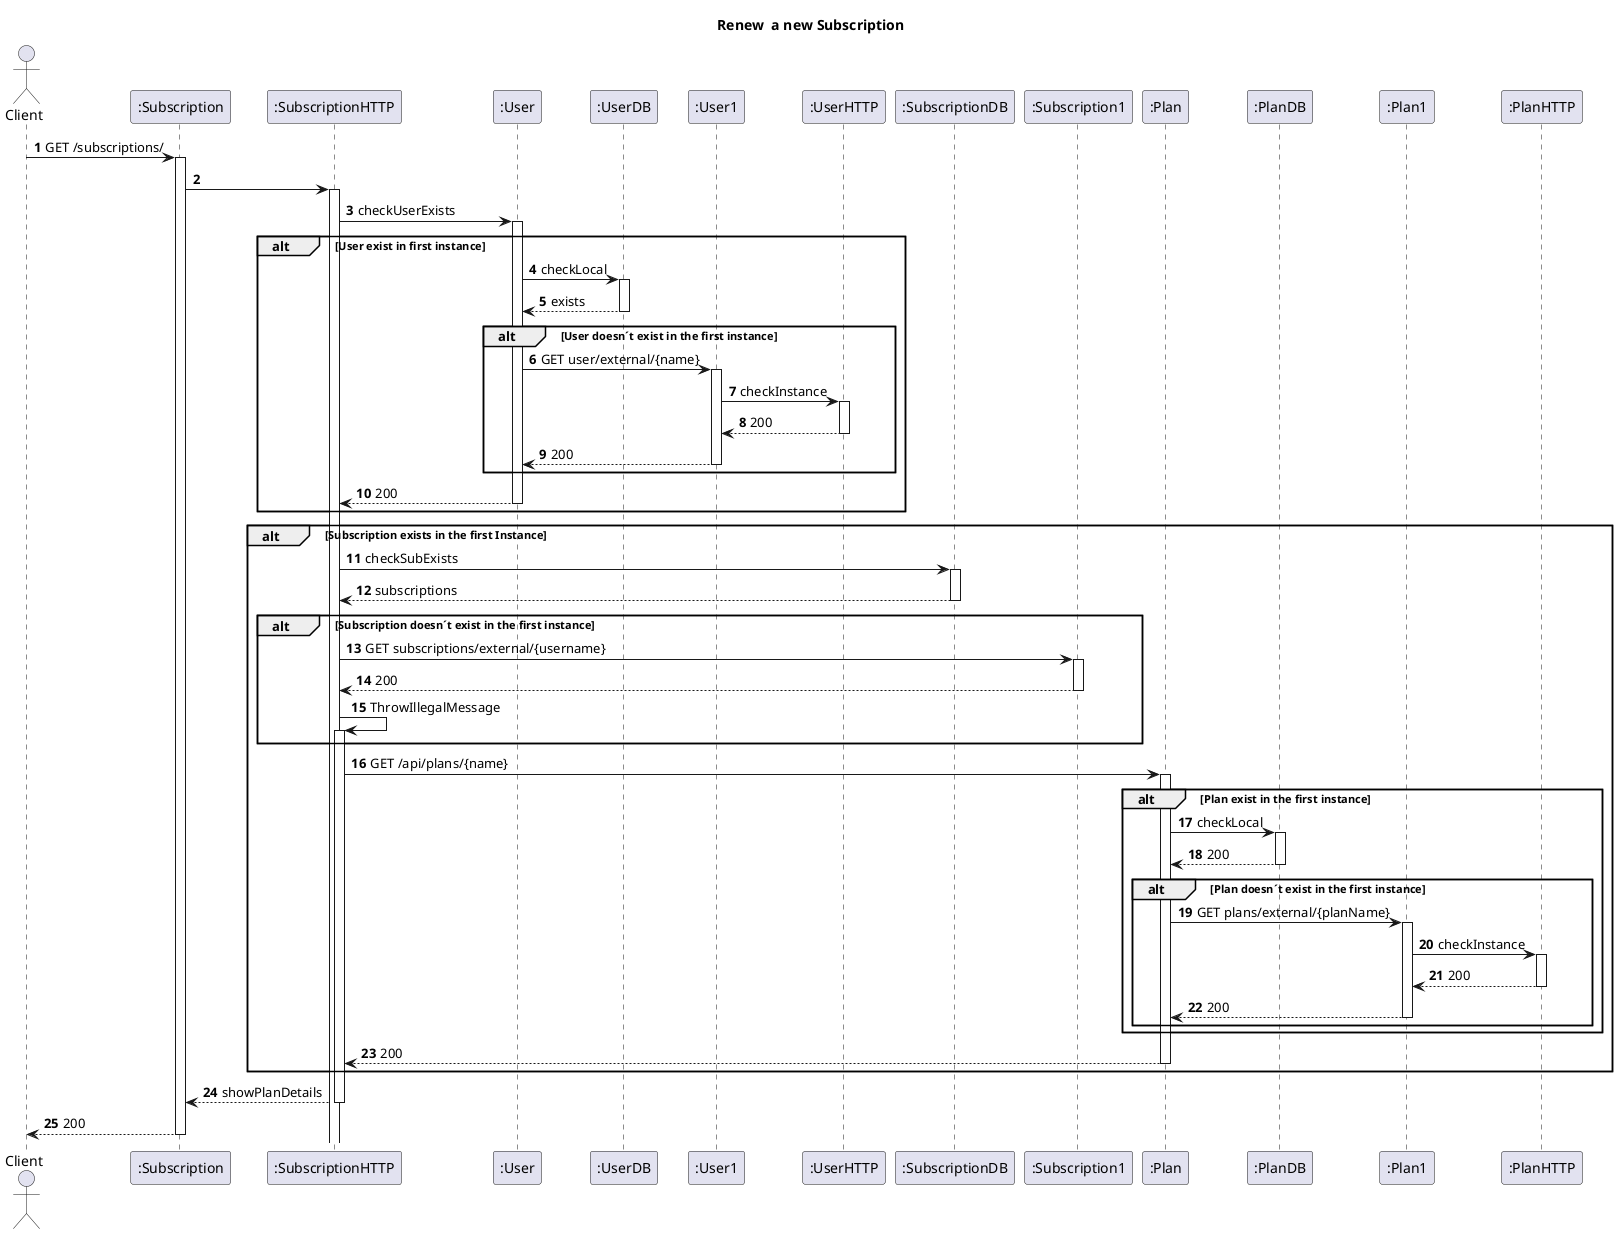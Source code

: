 @startuml
'https://plantuml.com/sequence-diagram
autoactivate on
autonumber
title  Renew  a new Subscription

autonumber

actor "Client" as Ac
participant ":Subscription" as Auth
participant ":SubscriptionHTTP" as SHTTP
participant ":User" as User
participant ":UserDB" as UDB
participant ":User1" as User1
participant ":UserHTTP" as UHTTP
participant ":SubscriptionDB" as SDB
participant ":Subscription1" as Serv
participant ":Plan" as Plan
participant ":PlanDB" as PDB
participant ":Plan1" as Plan1
participant ":PlanHTTP" as PHTTP

Ac->Auth:   GET /subscriptions/
Auth->SHTTP:
SHTTP->User:checkUserExists
alt User exist in first instance
User->UDB:checkLocal
UDB-->User:exists
alt User doesn´t exist in the first instance
User->User1:GET user/external/{name}
User1->UHTTP:checkInstance
UHTTP-->User1:200
User1-->User:200
end
User-->SHTTP:200

end

alt Subscription exists in the first Instance
SHTTP->SDB:checkSubExists
SDB-->SHTTP:subscriptions
alt Subscription doesn´t exist in the first instance
SHTTP->Serv:GET subscriptions/external/{username}
Serv-->SHTTP:200
SHTTP->SHTTP:ThrowIllegalMessage
end
SHTTP->Plan:GET /api/plans/{name}

alt Plan exist in the first instance
Plan->PDB:checkLocal
PDB-->Plan:200
alt Plan doesn´t exist in the first instance
Plan->Plan1:GET plans/external/{planName}
Plan1->PHTTP:checkInstance
PHTTP-->Plan1:200
Plan1-->Plan:200
end
end
Plan-->SHTTP:200
end
SHTTP-->Auth:showPlanDetails

Auth-->Ac:200
@enduml